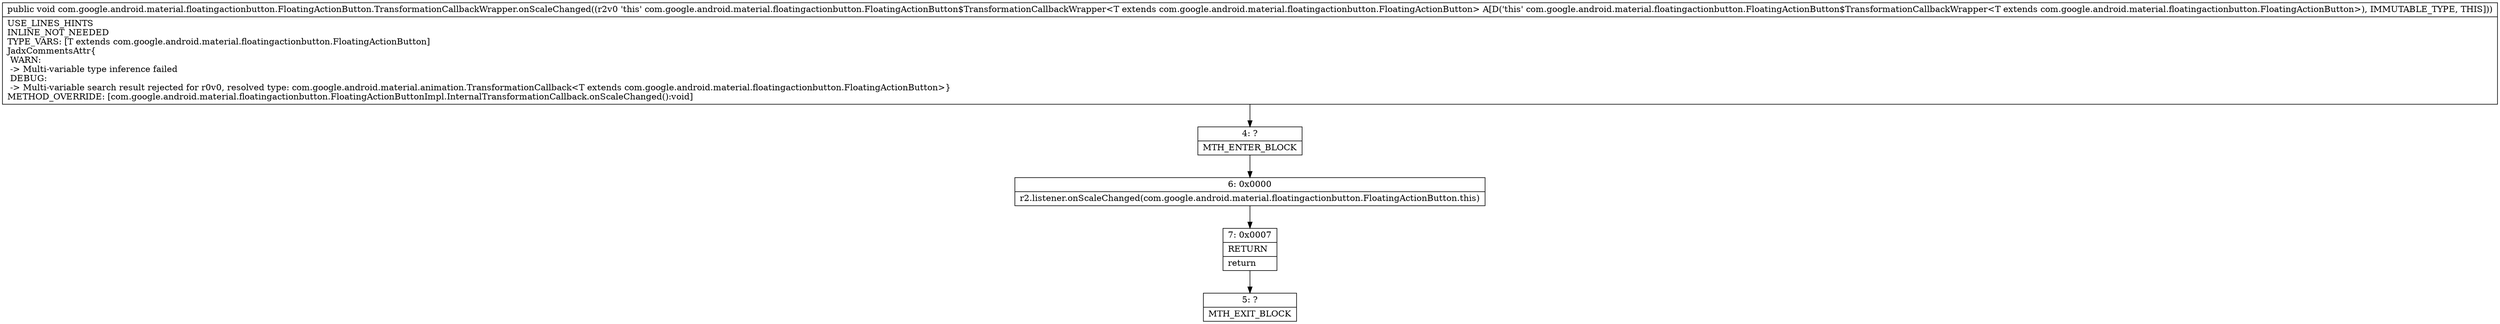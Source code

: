 digraph "CFG forcom.google.android.material.floatingactionbutton.FloatingActionButton.TransformationCallbackWrapper.onScaleChanged()V" {
Node_4 [shape=record,label="{4\:\ ?|MTH_ENTER_BLOCK\l}"];
Node_6 [shape=record,label="{6\:\ 0x0000|r2.listener.onScaleChanged(com.google.android.material.floatingactionbutton.FloatingActionButton.this)\l}"];
Node_7 [shape=record,label="{7\:\ 0x0007|RETURN\l|return\l}"];
Node_5 [shape=record,label="{5\:\ ?|MTH_EXIT_BLOCK\l}"];
MethodNode[shape=record,label="{public void com.google.android.material.floatingactionbutton.FloatingActionButton.TransformationCallbackWrapper.onScaleChanged((r2v0 'this' com.google.android.material.floatingactionbutton.FloatingActionButton$TransformationCallbackWrapper\<T extends com.google.android.material.floatingactionbutton.FloatingActionButton\> A[D('this' com.google.android.material.floatingactionbutton.FloatingActionButton$TransformationCallbackWrapper\<T extends com.google.android.material.floatingactionbutton.FloatingActionButton\>), IMMUTABLE_TYPE, THIS]))  | USE_LINES_HINTS\lINLINE_NOT_NEEDED\lTYPE_VARS: [T extends com.google.android.material.floatingactionbutton.FloatingActionButton]\lJadxCommentsAttr\{\l WARN: \l \-\> Multi\-variable type inference failed\l DEBUG: \l \-\> Multi\-variable search result rejected for r0v0, resolved type: com.google.android.material.animation.TransformationCallback\<T extends com.google.android.material.floatingactionbutton.FloatingActionButton\>\}\lMETHOD_OVERRIDE: [com.google.android.material.floatingactionbutton.FloatingActionButtonImpl.InternalTransformationCallback.onScaleChanged():void]\l}"];
MethodNode -> Node_4;Node_4 -> Node_6;
Node_6 -> Node_7;
Node_7 -> Node_5;
}

